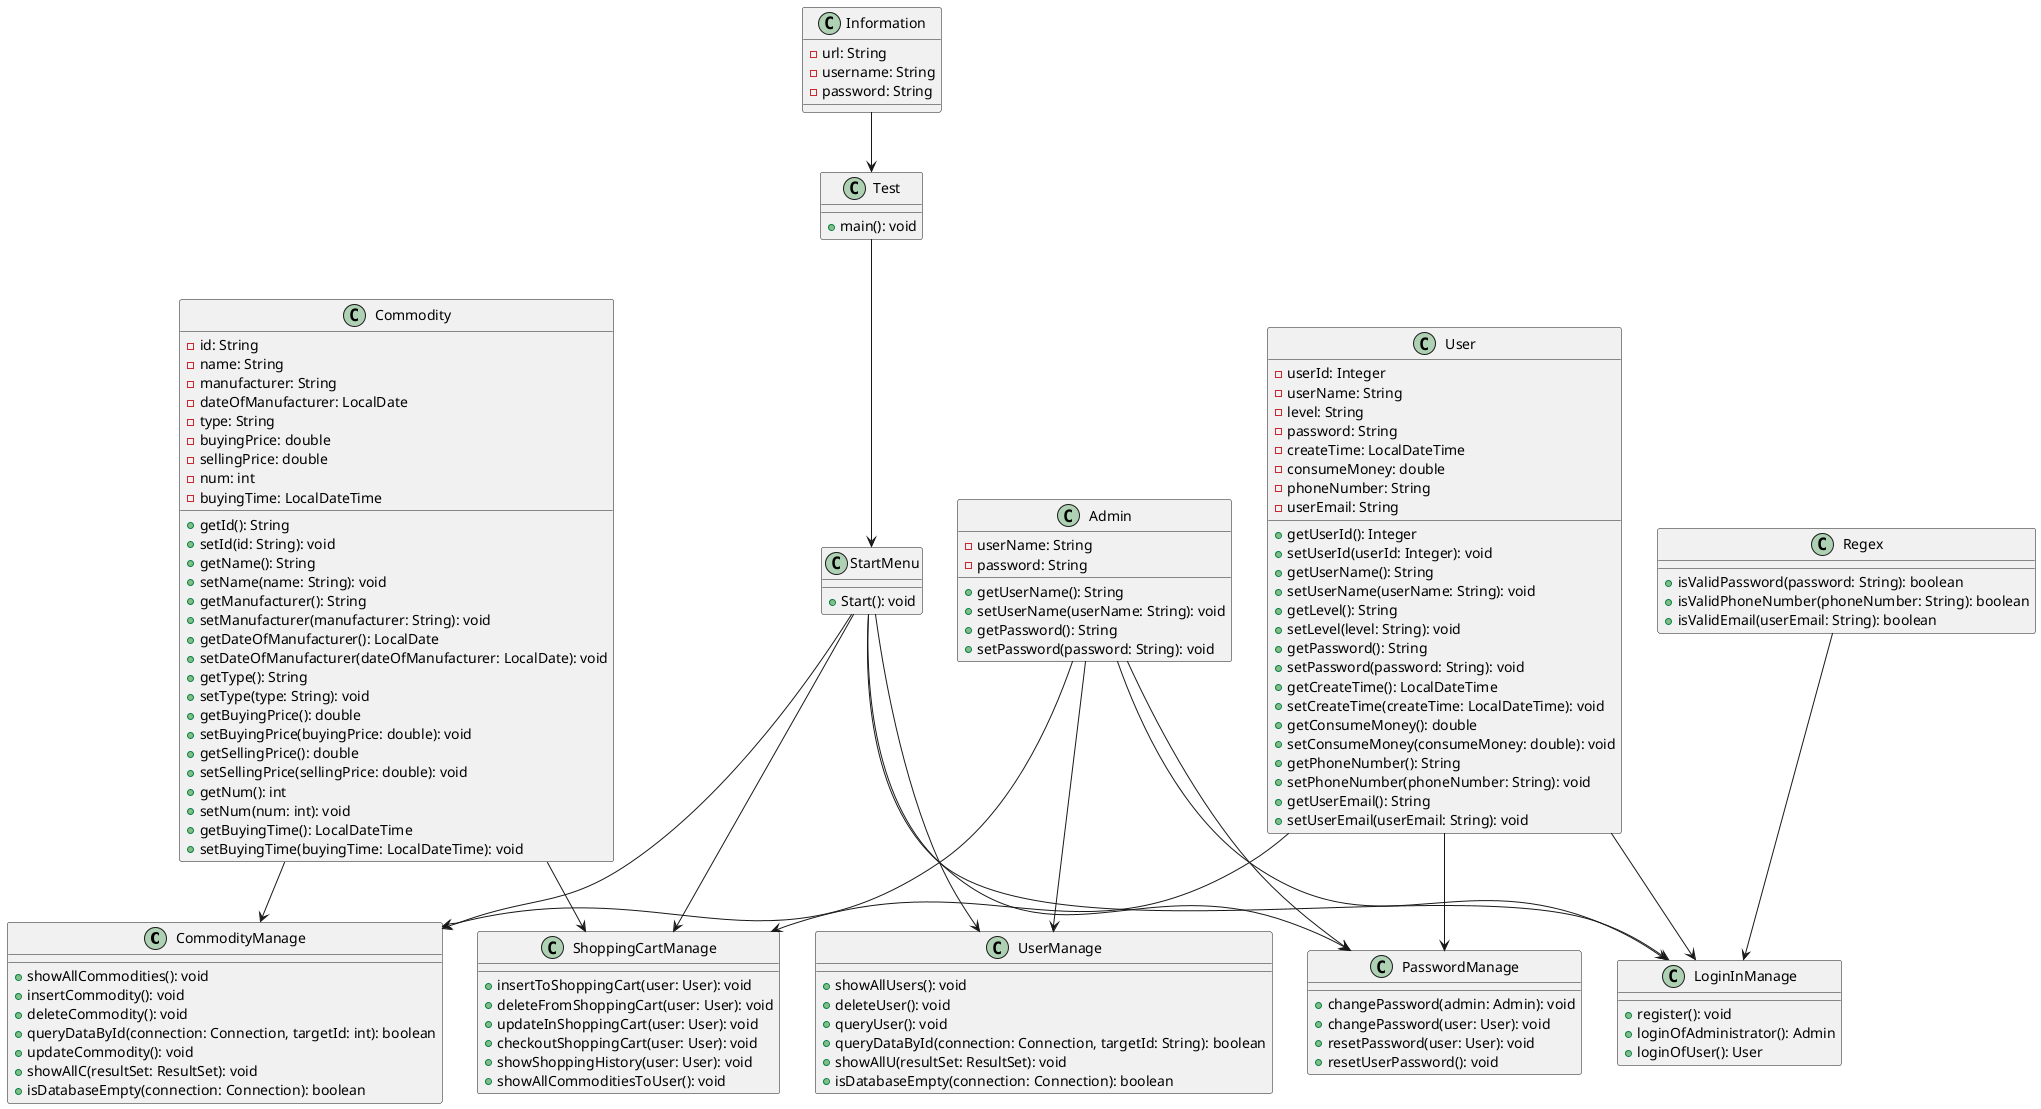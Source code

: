 @startuml

class CommodityManage {
  + showAllCommodities(): void
  + insertCommodity(): void
  + deleteCommodity(): void
  + queryDataById(connection: Connection, targetId: int): boolean
  + updateCommodity(): void
  + showAllC(resultSet: ResultSet): void
  + isDatabaseEmpty(connection: Connection): boolean
}

class LoginInManage {
  + register(): void
  + loginOfAdministrator(): Admin
  + loginOfUser(): User
}

class PasswordManage{
  + changePassword(admin: Admin): void
  + changePassword(user: User): void
  + resetPassword(user: User): void
  + resetUserPassword(): void
}

class ShoppingCartManage{
  + insertToShoppingCart(user: User): void
  + deleteFromShoppingCart(user: User): void
  + updateInShoppingCart(user: User): void
  + checkoutShoppingCart(user: User): void
  + showShoppingHistory(user: User): void
  + showAllCommoditiesToUser(): void
}

class UserManage{
  + showAllUsers(): void
  + deleteUser(): void
  + queryUser(): void
  + queryDataById(connection: Connection, targetId: String): boolean
  + showAllU(resultSet: ResultSet): void
  + isDatabaseEmpty(connection: Connection): boolean
}

class Admin {
  - userName: String
  - password: String
  + getUserName(): String
  + setUserName(userName: String): void
  + getPassword(): String
  + setPassword(password: String): void
}

class Commodity {
  - id: String
  - name: String
  - manufacturer: String
  - dateOfManufacturer: LocalDate
  - type: String
  - buyingPrice: double
  - sellingPrice: double
  - num: int
  - buyingTime: LocalDateTime
  + getId(): String
  + setId(id: String): void
  + getName(): String
  + setName(name: String): void
  + getManufacturer(): String
  + setManufacturer(manufacturer: String): void
  + getDateOfManufacturer(): LocalDate
  + setDateOfManufacturer(dateOfManufacturer: LocalDate): void
  + getType(): String
  + setType(type: String): void
  + getBuyingPrice(): double
  + setBuyingPrice(buyingPrice: double): void
  + getSellingPrice(): double
  + setSellingPrice(sellingPrice: double): void
  + getNum(): int
  + setNum(num: int): void
  + getBuyingTime(): LocalDateTime
  + setBuyingTime(buyingTime: LocalDateTime): void
}

class User {
  - userId: Integer
  - userName: String
  - level: String
  - password: String
  - createTime: LocalDateTime
  - consumeMoney: double
  - phoneNumber: String
  - userEmail: String
  + getUserId(): Integer
  + setUserId(userId: Integer): void
  + getUserName(): String
  + setUserName(userName: String): void
  + getLevel(): String
  + setLevel(level: String): void
  + getPassword(): String
  + setPassword(password: String): void
  + getCreateTime(): LocalDateTime
  + setCreateTime(createTime: LocalDateTime): void
  + getConsumeMoney(): double
  + setConsumeMoney(consumeMoney: double): void
  + getPhoneNumber(): String
  + setPhoneNumber(phoneNumber: String): void
  + getUserEmail(): String
  + setUserEmail(userEmail: String): void
}

class Information {
  - url: String
  - username: String
  - password: String
}

class Regex {
  + isValidPassword(password: String): boolean
  + isValidPhoneNumber(phoneNumber: String): boolean
  + isValidEmail(userEmail: String): boolean
}

class StartMenu{
  + Start(): void
}

class Test{
  + main(): void
}

User --> ShoppingCartManage
User --> LoginInManage
User --> PasswordManage

Admin --> CommodityManage
Admin --> LoginInManage
Admin --> PasswordManage
Admin --> UserManage

Commodity --> CommodityManage
Commodity --> ShoppingCartManage

Regex --> LoginInManage

Information --> Test

Test --> StartMenu

StartMenu --> CommodityManage
StartMenu --> LoginInManage
StartMenu --> PasswordManage
StartMenu --> ShoppingCartManage
StartMenu --> UserManage

@enduml
